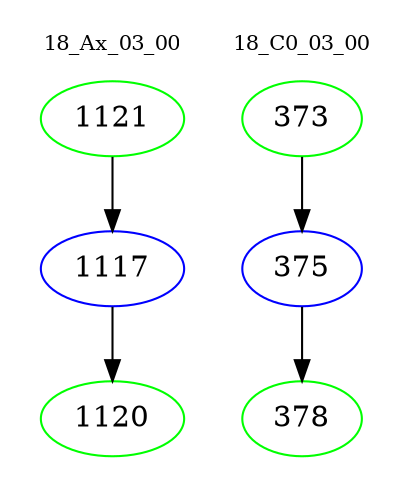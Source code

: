 digraph{
subgraph cluster_0 {
color = white
label = "18_Ax_03_00";
fontsize=10;
T0_1121 [label="1121", color="green"]
T0_1121 -> T0_1117 [color="black"]
T0_1117 [label="1117", color="blue"]
T0_1117 -> T0_1120 [color="black"]
T0_1120 [label="1120", color="green"]
}
subgraph cluster_1 {
color = white
label = "18_C0_03_00";
fontsize=10;
T1_373 [label="373", color="green"]
T1_373 -> T1_375 [color="black"]
T1_375 [label="375", color="blue"]
T1_375 -> T1_378 [color="black"]
T1_378 [label="378", color="green"]
}
}

